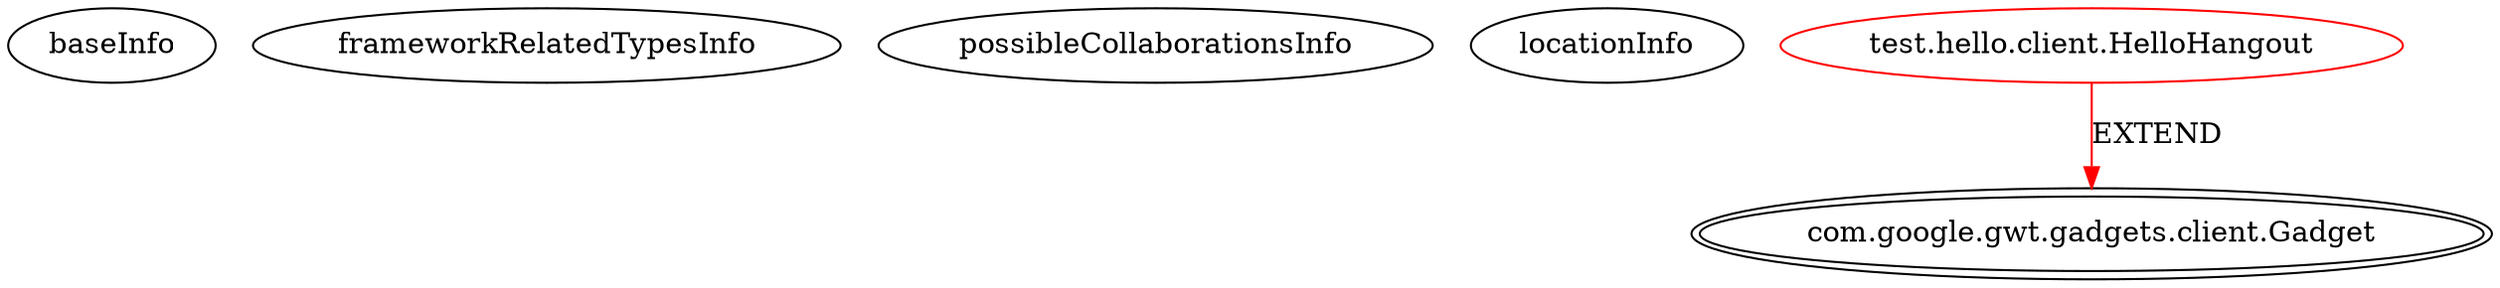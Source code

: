 digraph {
baseInfo[graphId=560,category="extension_graph",isAnonymous=false,possibleRelation=false]
frameworkRelatedTypesInfo[0="com.google.gwt.gadgets.client.Gadget"]
possibleCollaborationsInfo[]
locationInfo[projectName="akjava-GWT-Hangouts",filePath="/akjava-GWT-Hangouts/GWT-Hangouts-master/apps/hello-hangout/src/test/hello/client/HelloHangout.java",contextSignature="HelloHangout",graphId="560"]
0[label="test.hello.client.HelloHangout",vertexType="ROOT_CLIENT_CLASS_DECLARATION",isFrameworkType=false,color=red]
1[label="com.google.gwt.gadgets.client.Gadget",vertexType="FRAMEWORK_CLASS_TYPE",isFrameworkType=true,peripheries=2]
0->1[label="EXTEND",color=red]
}
